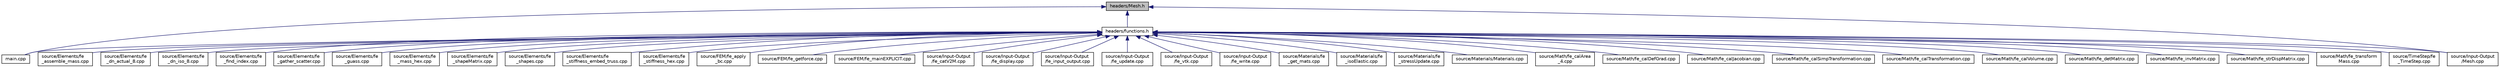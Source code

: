digraph "headers/Mesh.h"
{
  edge [fontname="Helvetica",fontsize="10",labelfontname="Helvetica",labelfontsize="10"];
  node [fontname="Helvetica",fontsize="10",shape=record];
  Node9 [label="headers/Mesh.h",height=0.2,width=0.4,color="black", fillcolor="grey75", style="filled", fontcolor="black"];
  Node9 -> Node10 [dir="back",color="midnightblue",fontsize="10",style="solid",fontname="Helvetica"];
  Node10 [label="headers/functions.h",height=0.2,width=0.4,color="black", fillcolor="white", style="filled",URL="$functions_8h.html"];
  Node10 -> Node11 [dir="back",color="midnightblue",fontsize="10",style="solid",fontname="Helvetica"];
  Node11 [label="main.cpp",height=0.2,width=0.4,color="black", fillcolor="white", style="filled",URL="$main_8cpp.html"];
  Node10 -> Node12 [dir="back",color="midnightblue",fontsize="10",style="solid",fontname="Helvetica"];
  Node12 [label="source/Elements/fe\l_assemble_mass.cpp",height=0.2,width=0.4,color="black", fillcolor="white", style="filled",URL="$fe__assemble__mass_8cpp.html"];
  Node10 -> Node13 [dir="back",color="midnightblue",fontsize="10",style="solid",fontname="Helvetica"];
  Node13 [label="source/Elements/fe\l_dn_actual_8.cpp",height=0.2,width=0.4,color="black", fillcolor="white", style="filled",URL="$fe__dn__actual__8_8cpp.html"];
  Node10 -> Node14 [dir="back",color="midnightblue",fontsize="10",style="solid",fontname="Helvetica"];
  Node14 [label="source/Elements/fe\l_dn_iso_8.cpp",height=0.2,width=0.4,color="black", fillcolor="white", style="filled",URL="$fe__dn__iso__8_8cpp.html"];
  Node10 -> Node15 [dir="back",color="midnightblue",fontsize="10",style="solid",fontname="Helvetica"];
  Node15 [label="source/Elements/fe\l_find_index.cpp",height=0.2,width=0.4,color="black", fillcolor="white", style="filled",URL="$fe__find__index_8cpp.html"];
  Node10 -> Node16 [dir="back",color="midnightblue",fontsize="10",style="solid",fontname="Helvetica"];
  Node16 [label="source/Elements/fe\l_gather_scatter.cpp",height=0.2,width=0.4,color="black", fillcolor="white", style="filled",URL="$fe__gather__scatter_8cpp.html"];
  Node10 -> Node17 [dir="back",color="midnightblue",fontsize="10",style="solid",fontname="Helvetica"];
  Node17 [label="source/Elements/fe\l_guass.cpp",height=0.2,width=0.4,color="black", fillcolor="white", style="filled",URL="$fe__guass_8cpp.html"];
  Node10 -> Node18 [dir="back",color="midnightblue",fontsize="10",style="solid",fontname="Helvetica"];
  Node18 [label="source/Elements/fe\l_mass_hex.cpp",height=0.2,width=0.4,color="black", fillcolor="white", style="filled",URL="$fe__mass__hex_8cpp.html"];
  Node10 -> Node19 [dir="back",color="midnightblue",fontsize="10",style="solid",fontname="Helvetica"];
  Node19 [label="source/Elements/fe\l_shapeMatrix.cpp",height=0.2,width=0.4,color="black", fillcolor="white", style="filled",URL="$fe__shape_matrix_8cpp.html"];
  Node10 -> Node20 [dir="back",color="midnightblue",fontsize="10",style="solid",fontname="Helvetica"];
  Node20 [label="source/Elements/fe\l_shapes.cpp",height=0.2,width=0.4,color="black", fillcolor="white", style="filled",URL="$fe__shapes_8cpp.html"];
  Node10 -> Node21 [dir="back",color="midnightblue",fontsize="10",style="solid",fontname="Helvetica"];
  Node21 [label="source/Elements/fe\l_stiffness_embed_truss.cpp",height=0.2,width=0.4,color="black", fillcolor="white", style="filled",URL="$fe__stiffness__embed__truss_8cpp.html"];
  Node10 -> Node22 [dir="back",color="midnightblue",fontsize="10",style="solid",fontname="Helvetica"];
  Node22 [label="source/Elements/fe\l_stiffness_hex.cpp",height=0.2,width=0.4,color="black", fillcolor="white", style="filled",URL="$fe__stiffness__hex_8cpp.html"];
  Node10 -> Node23 [dir="back",color="midnightblue",fontsize="10",style="solid",fontname="Helvetica"];
  Node23 [label="source/FEM/fe_apply\l_bc.cpp",height=0.2,width=0.4,color="black", fillcolor="white", style="filled",URL="$fe__apply__bc_8cpp.html"];
  Node10 -> Node24 [dir="back",color="midnightblue",fontsize="10",style="solid",fontname="Helvetica"];
  Node24 [label="source/FEM/fe_getforce.cpp",height=0.2,width=0.4,color="black", fillcolor="white", style="filled",URL="$fe__getforce_8cpp.html"];
  Node10 -> Node25 [dir="back",color="midnightblue",fontsize="10",style="solid",fontname="Helvetica"];
  Node25 [label="source/FEM/fe_mainEXPLICIT.cpp",height=0.2,width=0.4,color="black", fillcolor="white", style="filled",URL="$fe__main_e_x_p_l_i_c_i_t_8cpp.html"];
  Node10 -> Node26 [dir="back",color="midnightblue",fontsize="10",style="solid",fontname="Helvetica"];
  Node26 [label="source/Input-Output\l/fe_catV2M.cpp",height=0.2,width=0.4,color="black", fillcolor="white", style="filled",URL="$fe__cat_v2_m_8cpp.html"];
  Node10 -> Node27 [dir="back",color="midnightblue",fontsize="10",style="solid",fontname="Helvetica"];
  Node27 [label="source/Input-Output\l/fe_display.cpp",height=0.2,width=0.4,color="black", fillcolor="white", style="filled",URL="$fe__display_8cpp.html"];
  Node10 -> Node28 [dir="back",color="midnightblue",fontsize="10",style="solid",fontname="Helvetica"];
  Node28 [label="source/Input-Output\l/fe_input_output.cpp",height=0.2,width=0.4,color="black", fillcolor="white", style="filled",URL="$fe__input__output_8cpp.html"];
  Node10 -> Node29 [dir="back",color="midnightblue",fontsize="10",style="solid",fontname="Helvetica"];
  Node29 [label="source/Input-Output\l/fe_update.cpp",height=0.2,width=0.4,color="black", fillcolor="white", style="filled",URL="$fe__update_8cpp.html"];
  Node10 -> Node30 [dir="back",color="midnightblue",fontsize="10",style="solid",fontname="Helvetica"];
  Node30 [label="source/Input-Output\l/fe_vtk.cpp",height=0.2,width=0.4,color="black", fillcolor="white", style="filled",URL="$fe__vtk_8cpp.html"];
  Node10 -> Node31 [dir="back",color="midnightblue",fontsize="10",style="solid",fontname="Helvetica"];
  Node31 [label="source/Input-Output\l/fe_write.cpp",height=0.2,width=0.4,color="black", fillcolor="white", style="filled",URL="$fe__write_8cpp.html"];
  Node10 -> Node32 [dir="back",color="midnightblue",fontsize="10",style="solid",fontname="Helvetica"];
  Node32 [label="source/Input-Output\l/Mesh.cpp",height=0.2,width=0.4,color="black", fillcolor="white", style="filled",URL="$_mesh_8cpp.html"];
  Node10 -> Node33 [dir="back",color="midnightblue",fontsize="10",style="solid",fontname="Helvetica"];
  Node33 [label="source/Materials/fe\l_get_mats.cpp",height=0.2,width=0.4,color="black", fillcolor="white", style="filled",URL="$fe__get__mats_8cpp.html"];
  Node10 -> Node34 [dir="back",color="midnightblue",fontsize="10",style="solid",fontname="Helvetica"];
  Node34 [label="source/Materials/fe\l_isoElastic.cpp",height=0.2,width=0.4,color="black", fillcolor="white", style="filled",URL="$fe__iso_elastic_8cpp.html"];
  Node10 -> Node35 [dir="back",color="midnightblue",fontsize="10",style="solid",fontname="Helvetica"];
  Node35 [label="source/Materials/fe\l_stressUpdate.cpp",height=0.2,width=0.4,color="black", fillcolor="white", style="filled",URL="$fe__stress_update_8cpp.html"];
  Node10 -> Node36 [dir="back",color="midnightblue",fontsize="10",style="solid",fontname="Helvetica"];
  Node36 [label="source/Materials/Materials.cpp",height=0.2,width=0.4,color="black", fillcolor="white", style="filled",URL="$_materials_8cpp.html"];
  Node10 -> Node37 [dir="back",color="midnightblue",fontsize="10",style="solid",fontname="Helvetica"];
  Node37 [label="source/Math/fe_calArea\l_4.cpp",height=0.2,width=0.4,color="black", fillcolor="white", style="filled",URL="$fe__cal_area__4_8cpp.html"];
  Node10 -> Node38 [dir="back",color="midnightblue",fontsize="10",style="solid",fontname="Helvetica"];
  Node38 [label="source/Math/fe_calDefGrad.cpp",height=0.2,width=0.4,color="black", fillcolor="white", style="filled",URL="$fe__cal_def_grad_8cpp.html"];
  Node10 -> Node39 [dir="back",color="midnightblue",fontsize="10",style="solid",fontname="Helvetica"];
  Node39 [label="source/Math/fe_calJacobian.cpp",height=0.2,width=0.4,color="black", fillcolor="white", style="filled",URL="$fe__cal_jacobian_8cpp.html"];
  Node10 -> Node40 [dir="back",color="midnightblue",fontsize="10",style="solid",fontname="Helvetica"];
  Node40 [label="source/Math/fe_calSimpTransformation.cpp",height=0.2,width=0.4,color="black", fillcolor="white", style="filled",URL="$fe__cal_simp_transformation_8cpp.html"];
  Node10 -> Node41 [dir="back",color="midnightblue",fontsize="10",style="solid",fontname="Helvetica"];
  Node41 [label="source/Math/fe_calTransformation.cpp",height=0.2,width=0.4,color="black", fillcolor="white", style="filled",URL="$fe__cal_transformation_8cpp.html"];
  Node10 -> Node42 [dir="back",color="midnightblue",fontsize="10",style="solid",fontname="Helvetica"];
  Node42 [label="source/Math/fe_calVolume.cpp",height=0.2,width=0.4,color="black", fillcolor="white", style="filled",URL="$fe__cal_volume_8cpp.html"];
  Node10 -> Node43 [dir="back",color="midnightblue",fontsize="10",style="solid",fontname="Helvetica"];
  Node43 [label="source/Math/fe_detMatrix.cpp",height=0.2,width=0.4,color="black", fillcolor="white", style="filled",URL="$fe__det_matrix_8cpp.html"];
  Node10 -> Node44 [dir="back",color="midnightblue",fontsize="10",style="solid",fontname="Helvetica"];
  Node44 [label="source/Math/fe_invMatrix.cpp",height=0.2,width=0.4,color="black", fillcolor="white", style="filled",URL="$fe__inv_matrix_8cpp.html"];
  Node10 -> Node45 [dir="back",color="midnightblue",fontsize="10",style="solid",fontname="Helvetica"];
  Node45 [label="source/Math/fe_strDispMatrix.cpp",height=0.2,width=0.4,color="black", fillcolor="white", style="filled",URL="$fe__str_disp_matrix_8cpp.html"];
  Node10 -> Node46 [dir="back",color="midnightblue",fontsize="10",style="solid",fontname="Helvetica"];
  Node46 [label="source/Math/fe_transform\lMass.cpp",height=0.2,width=0.4,color="black", fillcolor="white", style="filled",URL="$fe__transform_mass_8cpp.html"];
  Node10 -> Node47 [dir="back",color="midnightblue",fontsize="10",style="solid",fontname="Helvetica"];
  Node47 [label="source/TimeStep/fe\l_TimeStep.cpp",height=0.2,width=0.4,color="black", fillcolor="white", style="filled",URL="$fe___time_step_8cpp.html"];
  Node9 -> Node11 [dir="back",color="midnightblue",fontsize="10",style="solid",fontname="Helvetica"];
  Node9 -> Node32 [dir="back",color="midnightblue",fontsize="10",style="solid",fontname="Helvetica"];
}
